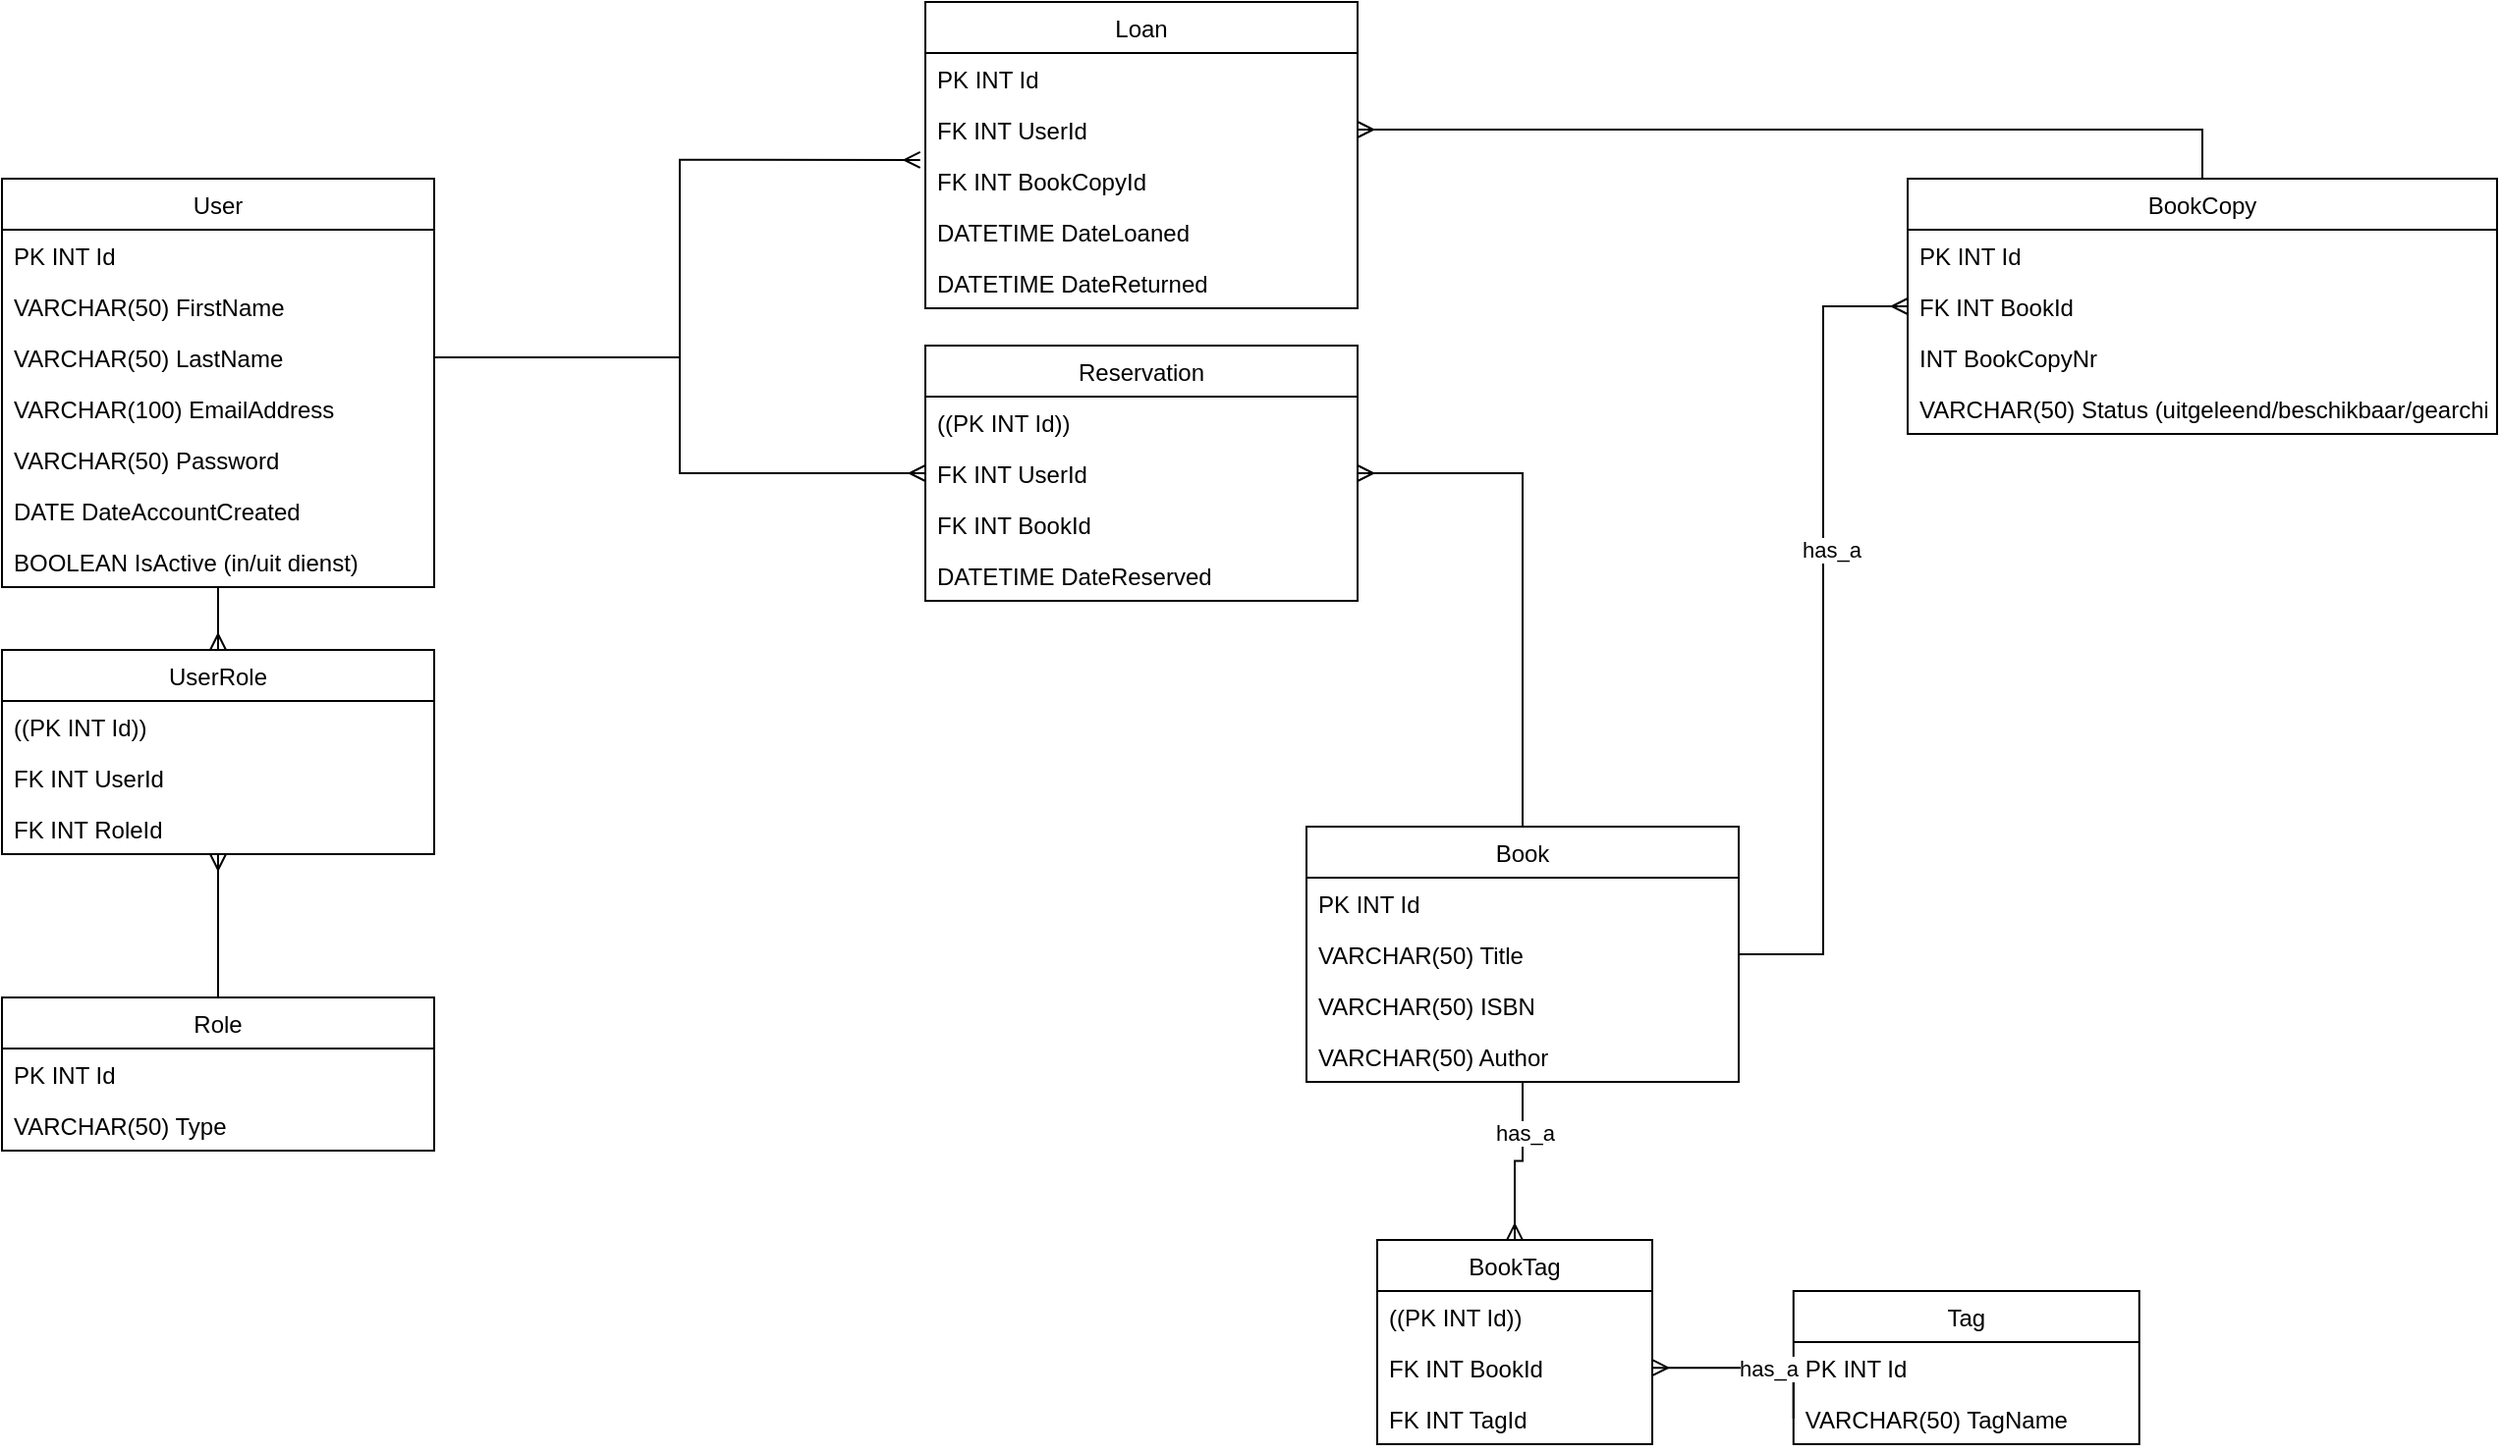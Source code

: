<mxfile version="20.8.1" type="google"><diagram id="gzskd0QtSaQVFB5JqQmJ" name="Pagina-1"><mxGraphModel grid="1" page="1" gridSize="10" guides="1" tooltips="1" connect="1" arrows="1" fold="1" pageScale="1" pageWidth="827" pageHeight="1169" math="0" shadow="0"><root><mxCell id="0"/><mxCell id="1" parent="0"/><mxCell id="yw86Md_JAaUrAjQql9L0-66" style="edgeStyle=orthogonalEdgeStyle;rounded=0;orthogonalLoop=1;jettySize=auto;html=1;entryX=0.5;entryY=0;entryDx=0;entryDy=0;endArrow=ERmany;endFill=0;startArrow=none;startFill=0;" edge="1" parent="1" source="yw86Md_JAaUrAjQql9L0-2" target="yw86Md_JAaUrAjQql9L0-62"><mxGeometry relative="1" as="geometry"/></mxCell><mxCell id="yw86Md_JAaUrAjQql9L0-2" value="User" style="swimlane;fontStyle=0;childLayout=stackLayout;horizontal=1;startSize=26;fillColor=none;horizontalStack=0;resizeParent=1;resizeParentMax=0;resizeLast=0;collapsible=1;marginBottom=0;" vertex="1" parent="1"><mxGeometry x="140" y="300" width="220" height="208" as="geometry"/></mxCell><mxCell id="yw86Md_JAaUrAjQql9L0-3" value="PK INT Id" style="text;strokeColor=none;fillColor=none;align=left;verticalAlign=top;spacingLeft=4;spacingRight=4;overflow=hidden;rotatable=0;points=[[0,0.5],[1,0.5]];portConstraint=eastwest;" vertex="1" parent="yw86Md_JAaUrAjQql9L0-2"><mxGeometry y="26" width="220" height="26" as="geometry"/></mxCell><mxCell id="yw86Md_JAaUrAjQql9L0-4" value="VARCHAR(50) FirstName" style="text;strokeColor=none;fillColor=none;align=left;verticalAlign=top;spacingLeft=4;spacingRight=4;overflow=hidden;rotatable=0;points=[[0,0.5],[1,0.5]];portConstraint=eastwest;" vertex="1" parent="yw86Md_JAaUrAjQql9L0-2"><mxGeometry y="52" width="220" height="26" as="geometry"/></mxCell><mxCell id="yw86Md_JAaUrAjQql9L0-5" value="VARCHAR(50) LastName" style="text;strokeColor=none;fillColor=none;align=left;verticalAlign=top;spacingLeft=4;spacingRight=4;overflow=hidden;rotatable=0;points=[[0,0.5],[1,0.5]];portConstraint=eastwest;" vertex="1" parent="yw86Md_JAaUrAjQql9L0-2"><mxGeometry y="78" width="220" height="26" as="geometry"/></mxCell><mxCell id="yw86Md_JAaUrAjQql9L0-6" value="VARCHAR(100) EmailAddress" style="text;strokeColor=none;fillColor=none;align=left;verticalAlign=top;spacingLeft=4;spacingRight=4;overflow=hidden;rotatable=0;points=[[0,0.5],[1,0.5]];portConstraint=eastwest;" vertex="1" parent="yw86Md_JAaUrAjQql9L0-2"><mxGeometry y="104" width="220" height="26" as="geometry"/></mxCell><mxCell id="yw86Md_JAaUrAjQql9L0-7" value="VARCHAR(50) Password" style="text;strokeColor=none;fillColor=none;align=left;verticalAlign=top;spacingLeft=4;spacingRight=4;overflow=hidden;rotatable=0;points=[[0,0.5],[1,0.5]];portConstraint=eastwest;" vertex="1" parent="yw86Md_JAaUrAjQql9L0-2"><mxGeometry y="130" width="220" height="26" as="geometry"/></mxCell><mxCell id="yw86Md_JAaUrAjQql9L0-8" value="DATE DateAccountCreated" style="text;strokeColor=none;fillColor=none;align=left;verticalAlign=top;spacingLeft=4;spacingRight=4;overflow=hidden;rotatable=0;points=[[0,0.5],[1,0.5]];portConstraint=eastwest;" vertex="1" parent="yw86Md_JAaUrAjQql9L0-2"><mxGeometry y="156" width="220" height="26" as="geometry"/></mxCell><mxCell id="yw86Md_JAaUrAjQql9L0-142" value="BOOLEAN IsActive (in/uit dienst)" style="text;strokeColor=none;fillColor=none;align=left;verticalAlign=top;spacingLeft=4;spacingRight=4;overflow=hidden;rotatable=0;points=[[0,0.5],[1,0.5]];portConstraint=eastwest;" vertex="1" parent="yw86Md_JAaUrAjQql9L0-2"><mxGeometry y="182" width="220" height="26" as="geometry"/></mxCell><mxCell id="yw86Md_JAaUrAjQql9L0-32" value="Role" style="swimlane;fontStyle=0;childLayout=stackLayout;horizontal=1;startSize=26;fillColor=none;horizontalStack=0;resizeParent=1;resizeParentMax=0;resizeLast=0;collapsible=1;marginBottom=0;" vertex="1" parent="1"><mxGeometry x="140" y="717" width="220" height="78" as="geometry"/></mxCell><mxCell id="yw86Md_JAaUrAjQql9L0-33" value="PK INT Id&#xA;" style="text;strokeColor=none;fillColor=none;align=left;verticalAlign=top;spacingLeft=4;spacingRight=4;overflow=hidden;rotatable=0;points=[[0,0.5],[1,0.5]];portConstraint=eastwest;" vertex="1" parent="yw86Md_JAaUrAjQql9L0-32"><mxGeometry y="26" width="220" height="26" as="geometry"/></mxCell><mxCell id="yw86Md_JAaUrAjQql9L0-40" value="VARCHAR(50) Type" style="text;strokeColor=none;fillColor=none;align=left;verticalAlign=top;spacingLeft=4;spacingRight=4;overflow=hidden;rotatable=0;points=[[0,0.5],[1,0.5]];portConstraint=eastwest;" vertex="1" parent="yw86Md_JAaUrAjQql9L0-32"><mxGeometry y="52" width="220" height="26" as="geometry"/></mxCell><mxCell id="yw86Md_JAaUrAjQql9L0-67" style="edgeStyle=orthogonalEdgeStyle;rounded=0;orthogonalLoop=1;jettySize=auto;html=1;entryX=0.5;entryY=0;entryDx=0;entryDy=0;startArrow=ERmany;startFill=0;endArrow=none;endFill=0;" edge="1" parent="1" source="yw86Md_JAaUrAjQql9L0-62" target="yw86Md_JAaUrAjQql9L0-32"><mxGeometry relative="1" as="geometry"/></mxCell><mxCell id="yw86Md_JAaUrAjQql9L0-62" value="UserRole" style="swimlane;fontStyle=0;childLayout=stackLayout;horizontal=1;startSize=26;fillColor=none;horizontalStack=0;resizeParent=1;resizeParentMax=0;resizeLast=0;collapsible=1;marginBottom=0;" vertex="1" parent="1"><mxGeometry x="140" y="540" width="220" height="104" as="geometry"/></mxCell><mxCell id="yw86Md_JAaUrAjQql9L0-151" value="((PK INT Id))" style="text;strokeColor=none;fillColor=none;align=left;verticalAlign=top;spacingLeft=4;spacingRight=4;overflow=hidden;rotatable=0;points=[[0,0.5],[1,0.5]];portConstraint=eastwest;" vertex="1" parent="yw86Md_JAaUrAjQql9L0-62"><mxGeometry y="26" width="220" height="26" as="geometry"/></mxCell><mxCell id="yw86Md_JAaUrAjQql9L0-64" value="FK INT UserId" style="text;strokeColor=none;fillColor=none;align=left;verticalAlign=top;spacingLeft=4;spacingRight=4;overflow=hidden;rotatable=0;points=[[0,0.5],[1,0.5]];portConstraint=eastwest;" vertex="1" parent="yw86Md_JAaUrAjQql9L0-62"><mxGeometry y="52" width="220" height="26" as="geometry"/></mxCell><mxCell id="yw86Md_JAaUrAjQql9L0-65" value="FK INT RoleId" style="text;strokeColor=none;fillColor=none;align=left;verticalAlign=top;spacingLeft=4;spacingRight=4;overflow=hidden;rotatable=0;points=[[0,0.5],[1,0.5]];portConstraint=eastwest;" vertex="1" parent="yw86Md_JAaUrAjQql9L0-62"><mxGeometry y="78" width="220" height="26" as="geometry"/></mxCell><mxCell id="yw86Md_JAaUrAjQql9L0-70" style="edgeStyle=orthogonalEdgeStyle;rounded=0;orthogonalLoop=1;jettySize=auto;html=1;entryX=0.5;entryY=0;entryDx=0;entryDy=0;endArrow=ERmany;endFill=0;" edge="1" parent="1" source="yw86Md_JAaUrAjQql9L0-71" target="yw86Md_JAaUrAjQql9L0-86"><mxGeometry relative="1" as="geometry"/></mxCell><mxCell id="yw86Md_JAaUrAjQql9L0-132" value="has_a" style="edgeLabel;html=1;align=center;verticalAlign=middle;resizable=0;points=[];" connectable="0" vertex="1" parent="yw86Md_JAaUrAjQql9L0-70"><mxGeometry x="-0.387" y="1" relative="1" as="geometry"><mxPoint as="offset"/></mxGeometry></mxCell><mxCell id="yw86Md_JAaUrAjQql9L0-127" style="edgeStyle=orthogonalEdgeStyle;rounded=0;orthogonalLoop=1;jettySize=auto;html=1;entryX=1;entryY=0.5;entryDx=0;entryDy=0;startArrow=none;startFill=0;endArrow=ERmany;endFill=0;exitX=0.5;exitY=0;exitDx=0;exitDy=0;" edge="1" parent="1" source="yw86Md_JAaUrAjQql9L0-76" target="yw86Md_JAaUrAjQql9L0-121"><mxGeometry relative="1" as="geometry"/></mxCell><mxCell id="yw86Md_JAaUrAjQql9L0-136" style="edgeStyle=orthogonalEdgeStyle;rounded=0;orthogonalLoop=1;jettySize=auto;html=1;entryX=1;entryY=0.5;entryDx=0;entryDy=0;startArrow=none;startFill=0;endArrow=ERmany;endFill=0;" edge="1" parent="1" source="yw86Md_JAaUrAjQql9L0-71" target="yw86Md_JAaUrAjQql9L0-134"><mxGeometry relative="1" as="geometry"/></mxCell><mxCell id="yw86Md_JAaUrAjQql9L0-71" value="Book" style="swimlane;fontStyle=0;childLayout=stackLayout;horizontal=1;startSize=26;fillColor=none;horizontalStack=0;resizeParent=1;resizeParentMax=0;resizeLast=0;collapsible=1;marginBottom=0;" vertex="1" parent="1"><mxGeometry x="804" y="630" width="220" height="130" as="geometry"/></mxCell><mxCell id="yw86Md_JAaUrAjQql9L0-72" value="PK INT Id" style="text;strokeColor=none;fillColor=none;align=left;verticalAlign=top;spacingLeft=4;spacingRight=4;overflow=hidden;rotatable=0;points=[[0,0.5],[1,0.5]];portConstraint=eastwest;" vertex="1" parent="yw86Md_JAaUrAjQql9L0-71"><mxGeometry y="26" width="220" height="26" as="geometry"/></mxCell><mxCell id="yw86Md_JAaUrAjQql9L0-73" value="VARCHAR(50) Title" style="text;strokeColor=none;fillColor=none;align=left;verticalAlign=top;spacingLeft=4;spacingRight=4;overflow=hidden;rotatable=0;points=[[0,0.5],[1,0.5]];portConstraint=eastwest;" vertex="1" parent="yw86Md_JAaUrAjQql9L0-71"><mxGeometry y="52" width="220" height="26" as="geometry"/></mxCell><mxCell id="yw86Md_JAaUrAjQql9L0-74" value="VARCHAR(50) ISBN" style="text;strokeColor=none;fillColor=none;align=left;verticalAlign=top;spacingLeft=4;spacingRight=4;overflow=hidden;rotatable=0;points=[[0,0.5],[1,0.5]];portConstraint=eastwest;" vertex="1" parent="yw86Md_JAaUrAjQql9L0-71"><mxGeometry y="78" width="220" height="26" as="geometry"/></mxCell><mxCell id="yw86Md_JAaUrAjQql9L0-75" value="VARCHAR(50) Author" style="text;strokeColor=none;fillColor=none;align=left;verticalAlign=top;spacingLeft=4;spacingRight=4;overflow=hidden;rotatable=0;points=[[0,0.5],[1,0.5]];portConstraint=eastwest;" vertex="1" parent="yw86Md_JAaUrAjQql9L0-71"><mxGeometry y="104" width="220" height="26" as="geometry"/></mxCell><mxCell id="yw86Md_JAaUrAjQql9L0-76" value="BookCopy" style="swimlane;fontStyle=0;childLayout=stackLayout;horizontal=1;startSize=26;fillColor=none;horizontalStack=0;resizeParent=1;resizeParentMax=0;resizeLast=0;collapsible=1;marginBottom=0;" vertex="1" parent="1"><mxGeometry x="1110" y="300" width="300" height="130" as="geometry"/></mxCell><mxCell id="yw86Md_JAaUrAjQql9L0-77" value="PK INT Id" style="text;strokeColor=none;fillColor=none;align=left;verticalAlign=top;spacingLeft=4;spacingRight=4;overflow=hidden;rotatable=0;points=[[0,0.5],[1,0.5]];portConstraint=eastwest;" vertex="1" parent="yw86Md_JAaUrAjQql9L0-76"><mxGeometry y="26" width="300" height="26" as="geometry"/></mxCell><mxCell id="yw86Md_JAaUrAjQql9L0-78" value="FK INT BookId" style="text;strokeColor=none;fillColor=none;align=left;verticalAlign=top;spacingLeft=4;spacingRight=4;overflow=hidden;rotatable=0;points=[[0,0.5],[1,0.5]];portConstraint=eastwest;" vertex="1" parent="yw86Md_JAaUrAjQql9L0-76"><mxGeometry y="52" width="300" height="26" as="geometry"/></mxCell><mxCell id="yw86Md_JAaUrAjQql9L0-79" value="INT BookCopyNr" style="text;strokeColor=none;fillColor=none;align=left;verticalAlign=top;spacingLeft=4;spacingRight=4;overflow=hidden;rotatable=0;points=[[0,0.5],[1,0.5]];portConstraint=eastwest;" vertex="1" parent="yw86Md_JAaUrAjQql9L0-76"><mxGeometry y="78" width="300" height="26" as="geometry"/></mxCell><mxCell id="yw86Md_JAaUrAjQql9L0-80" value="VARCHAR(50) Status (uitgeleend/beschikbaar/gearchiveerd)" style="text;strokeColor=none;fillColor=none;align=left;verticalAlign=top;spacingLeft=4;spacingRight=4;overflow=hidden;rotatable=0;points=[[0,0.5],[1,0.5]];portConstraint=eastwest;" vertex="1" parent="yw86Md_JAaUrAjQql9L0-76"><mxGeometry y="104" width="300" height="26" as="geometry"/></mxCell><mxCell id="yw86Md_JAaUrAjQql9L0-81" style="edgeStyle=orthogonalEdgeStyle;rounded=0;orthogonalLoop=1;jettySize=auto;html=1;endArrow=ERmany;endFill=0;entryX=0;entryY=0.5;entryDx=0;entryDy=0;" edge="1" parent="1" source="yw86Md_JAaUrAjQql9L0-73" target="yw86Md_JAaUrAjQql9L0-78"><mxGeometry relative="1" as="geometry"/></mxCell><mxCell id="yw86Md_JAaUrAjQql9L0-130" value="has_a" style="edgeLabel;html=1;align=center;verticalAlign=middle;resizable=0;points=[];" connectable="0" vertex="1" parent="yw86Md_JAaUrAjQql9L0-81"><mxGeometry x="0.198" y="-4" relative="1" as="geometry"><mxPoint as="offset"/></mxGeometry></mxCell><mxCell id="yw86Md_JAaUrAjQql9L0-86" value="BookTag" style="swimlane;fontStyle=0;childLayout=stackLayout;horizontal=1;startSize=26;fillColor=none;horizontalStack=0;resizeParent=1;resizeParentMax=0;resizeLast=0;collapsible=1;marginBottom=0;" vertex="1" parent="1"><mxGeometry x="840" y="840.56" width="140" height="104" as="geometry"/></mxCell><mxCell id="yw86Md_JAaUrAjQql9L0-87" value="((PK INT Id))" style="text;strokeColor=none;fillColor=none;align=left;verticalAlign=top;spacingLeft=4;spacingRight=4;overflow=hidden;rotatable=0;points=[[0,0.5],[1,0.5]];portConstraint=eastwest;" vertex="1" parent="yw86Md_JAaUrAjQql9L0-86"><mxGeometry y="26" width="140" height="26" as="geometry"/></mxCell><mxCell id="yw86Md_JAaUrAjQql9L0-88" value="FK INT BookId" style="text;strokeColor=none;fillColor=none;align=left;verticalAlign=top;spacingLeft=4;spacingRight=4;overflow=hidden;rotatable=0;points=[[0,0.5],[1,0.5]];portConstraint=eastwest;" vertex="1" parent="yw86Md_JAaUrAjQql9L0-86"><mxGeometry y="52" width="140" height="26" as="geometry"/></mxCell><mxCell id="yw86Md_JAaUrAjQql9L0-89" value="FK INT TagId" style="text;strokeColor=none;fillColor=none;align=left;verticalAlign=top;spacingLeft=4;spacingRight=4;overflow=hidden;rotatable=0;points=[[0,0.5],[1,0.5]];portConstraint=eastwest;" vertex="1" parent="yw86Md_JAaUrAjQql9L0-86"><mxGeometry y="78" width="140" height="26" as="geometry"/></mxCell><mxCell id="yw86Md_JAaUrAjQql9L0-90" value="Tag" style="swimlane;fontStyle=0;childLayout=stackLayout;horizontal=1;startSize=26;fillColor=none;horizontalStack=0;resizeParent=1;resizeParentMax=0;resizeLast=0;collapsible=1;marginBottom=0;" vertex="1" parent="1"><mxGeometry x="1051.89" y="866.56" width="176" height="78" as="geometry"/></mxCell><mxCell id="yw86Md_JAaUrAjQql9L0-91" value="PK INT Id" style="text;strokeColor=none;fillColor=none;align=left;verticalAlign=top;spacingLeft=4;spacingRight=4;overflow=hidden;rotatable=0;points=[[0,0.5],[1,0.5]];portConstraint=eastwest;" vertex="1" parent="yw86Md_JAaUrAjQql9L0-90"><mxGeometry y="26" width="176" height="26" as="geometry"/></mxCell><mxCell id="yw86Md_JAaUrAjQql9L0-92" value="VARCHAR(50) TagName" style="text;strokeColor=none;fillColor=none;align=left;verticalAlign=top;spacingLeft=4;spacingRight=4;overflow=hidden;rotatable=0;points=[[0,0.5],[1,0.5]];portConstraint=eastwest;" vertex="1" parent="yw86Md_JAaUrAjQql9L0-90"><mxGeometry y="52" width="176" height="26" as="geometry"/></mxCell><mxCell id="yw86Md_JAaUrAjQql9L0-93" style="edgeStyle=orthogonalEdgeStyle;rounded=0;orthogonalLoop=1;jettySize=auto;html=1;entryX=0;entryY=0.5;entryDx=0;entryDy=0;endArrow=none;endFill=0;startArrow=ERmany;startFill=0;" edge="1" parent="1" source="yw86Md_JAaUrAjQql9L0-88" target="yw86Md_JAaUrAjQql9L0-92"><mxGeometry relative="1" as="geometry"><Array as="points"><mxPoint x="1036" y="905.56"/><mxPoint x="1036" y="905.56"/></Array></mxGeometry></mxCell><mxCell id="yw86Md_JAaUrAjQql9L0-131" value="has_a" style="edgeLabel;html=1;align=center;verticalAlign=middle;resizable=0;points=[];" connectable="0" vertex="1" parent="yw86Md_JAaUrAjQql9L0-93"><mxGeometry x="0.201" relative="1" as="geometry"><mxPoint as="offset"/></mxGeometry></mxCell><mxCell id="yw86Md_JAaUrAjQql9L0-115" value="Loan" style="swimlane;fontStyle=0;childLayout=stackLayout;horizontal=1;startSize=26;fillColor=none;horizontalStack=0;resizeParent=1;resizeParentMax=0;resizeLast=0;collapsible=1;marginBottom=0;" vertex="1" parent="1"><mxGeometry x="610" y="210" width="220" height="156" as="geometry"/></mxCell><mxCell id="yw86Md_JAaUrAjQql9L0-149" value="PK INT Id" style="text;strokeColor=none;fillColor=none;align=left;verticalAlign=top;spacingLeft=4;spacingRight=4;overflow=hidden;rotatable=0;points=[[0,0.5],[1,0.5]];portConstraint=eastwest;" vertex="1" parent="yw86Md_JAaUrAjQql9L0-115"><mxGeometry y="26" width="220" height="26" as="geometry"/></mxCell><mxCell id="yw86Md_JAaUrAjQql9L0-121" value="FK INT UserId" style="text;strokeColor=none;fillColor=none;align=left;verticalAlign=top;spacingLeft=4;spacingRight=4;overflow=hidden;rotatable=0;points=[[0,0.5],[1,0.5]];portConstraint=eastwest;" vertex="1" parent="yw86Md_JAaUrAjQql9L0-115"><mxGeometry y="52" width="220" height="26" as="geometry"/></mxCell><mxCell id="yw86Md_JAaUrAjQql9L0-122" value="FK INT BookCopyId" style="text;strokeColor=none;fillColor=none;align=left;verticalAlign=top;spacingLeft=4;spacingRight=4;overflow=hidden;rotatable=0;points=[[0,0.5],[1,0.5]];portConstraint=eastwest;" vertex="1" parent="yw86Md_JAaUrAjQql9L0-115"><mxGeometry y="78" width="220" height="26" as="geometry"/></mxCell><mxCell id="yw86Md_JAaUrAjQql9L0-147" value="DATETIME DateLoaned" style="text;strokeColor=none;fillColor=none;align=left;verticalAlign=top;spacingLeft=4;spacingRight=4;overflow=hidden;rotatable=0;points=[[0,0.5],[1,0.5]];portConstraint=eastwest;" vertex="1" parent="yw86Md_JAaUrAjQql9L0-115"><mxGeometry y="104" width="220" height="26" as="geometry"/></mxCell><mxCell id="yw86Md_JAaUrAjQql9L0-148" value="DATETIME DateReturned" style="text;strokeColor=none;fillColor=none;align=left;verticalAlign=top;spacingLeft=4;spacingRight=4;overflow=hidden;rotatable=0;points=[[0,0.5],[1,0.5]];portConstraint=eastwest;" vertex="1" parent="yw86Md_JAaUrAjQql9L0-115"><mxGeometry y="130" width="220" height="26" as="geometry"/></mxCell><mxCell id="yw86Md_JAaUrAjQql9L0-144" style="edgeStyle=orthogonalEdgeStyle;rounded=0;orthogonalLoop=1;jettySize=auto;html=1;entryX=1;entryY=0.5;entryDx=0;entryDy=0;startArrow=ERmany;startFill=0;endArrow=none;endFill=0;" edge="1" parent="1" source="yw86Md_JAaUrAjQql9L0-133" target="yw86Md_JAaUrAjQql9L0-5"><mxGeometry relative="1" as="geometry"/></mxCell><mxCell id="yw86Md_JAaUrAjQql9L0-133" value="Reservation" style="swimlane;fontStyle=0;childLayout=stackLayout;horizontal=1;startSize=26;fillColor=none;horizontalStack=0;resizeParent=1;resizeParentMax=0;resizeLast=0;collapsible=1;marginBottom=0;" vertex="1" parent="1"><mxGeometry x="610" y="385" width="220" height="130" as="geometry"/></mxCell><mxCell id="yw86Md_JAaUrAjQql9L0-150" value="((PK INT Id))" style="text;strokeColor=none;fillColor=none;align=left;verticalAlign=top;spacingLeft=4;spacingRight=4;overflow=hidden;rotatable=0;points=[[0,0.5],[1,0.5]];portConstraint=eastwest;" vertex="1" parent="yw86Md_JAaUrAjQql9L0-133"><mxGeometry y="26" width="220" height="26" as="geometry"/></mxCell><mxCell id="yw86Md_JAaUrAjQql9L0-134" value="FK INT UserId" style="text;strokeColor=none;fillColor=none;align=left;verticalAlign=top;spacingLeft=4;spacingRight=4;overflow=hidden;rotatable=0;points=[[0,0.5],[1,0.5]];portConstraint=eastwest;" vertex="1" parent="yw86Md_JAaUrAjQql9L0-133"><mxGeometry y="52" width="220" height="26" as="geometry"/></mxCell><mxCell id="yw86Md_JAaUrAjQql9L0-135" value="FK INT BookId" style="text;strokeColor=none;fillColor=none;align=left;verticalAlign=top;spacingLeft=4;spacingRight=4;overflow=hidden;rotatable=0;points=[[0,0.5],[1,0.5]];portConstraint=eastwest;" vertex="1" parent="yw86Md_JAaUrAjQql9L0-133"><mxGeometry y="78" width="220" height="26" as="geometry"/></mxCell><mxCell id="yw86Md_JAaUrAjQql9L0-146" value="DATETIME DateReserved" style="text;strokeColor=none;fillColor=none;align=left;verticalAlign=top;spacingLeft=4;spacingRight=4;overflow=hidden;rotatable=0;points=[[0,0.5],[1,0.5]];portConstraint=eastwest;" vertex="1" parent="yw86Md_JAaUrAjQql9L0-133"><mxGeometry y="104" width="220" height="26" as="geometry"/></mxCell><mxCell id="yw86Md_JAaUrAjQql9L0-143" style="edgeStyle=orthogonalEdgeStyle;rounded=0;orthogonalLoop=1;jettySize=auto;html=1;entryX=-0.012;entryY=0.094;entryDx=0;entryDy=0;entryPerimeter=0;startArrow=none;startFill=0;endArrow=ERmany;endFill=0;" edge="1" parent="1" source="yw86Md_JAaUrAjQql9L0-5" target="yw86Md_JAaUrAjQql9L0-122"><mxGeometry relative="1" as="geometry"/></mxCell></root></mxGraphModel></diagram></mxfile>